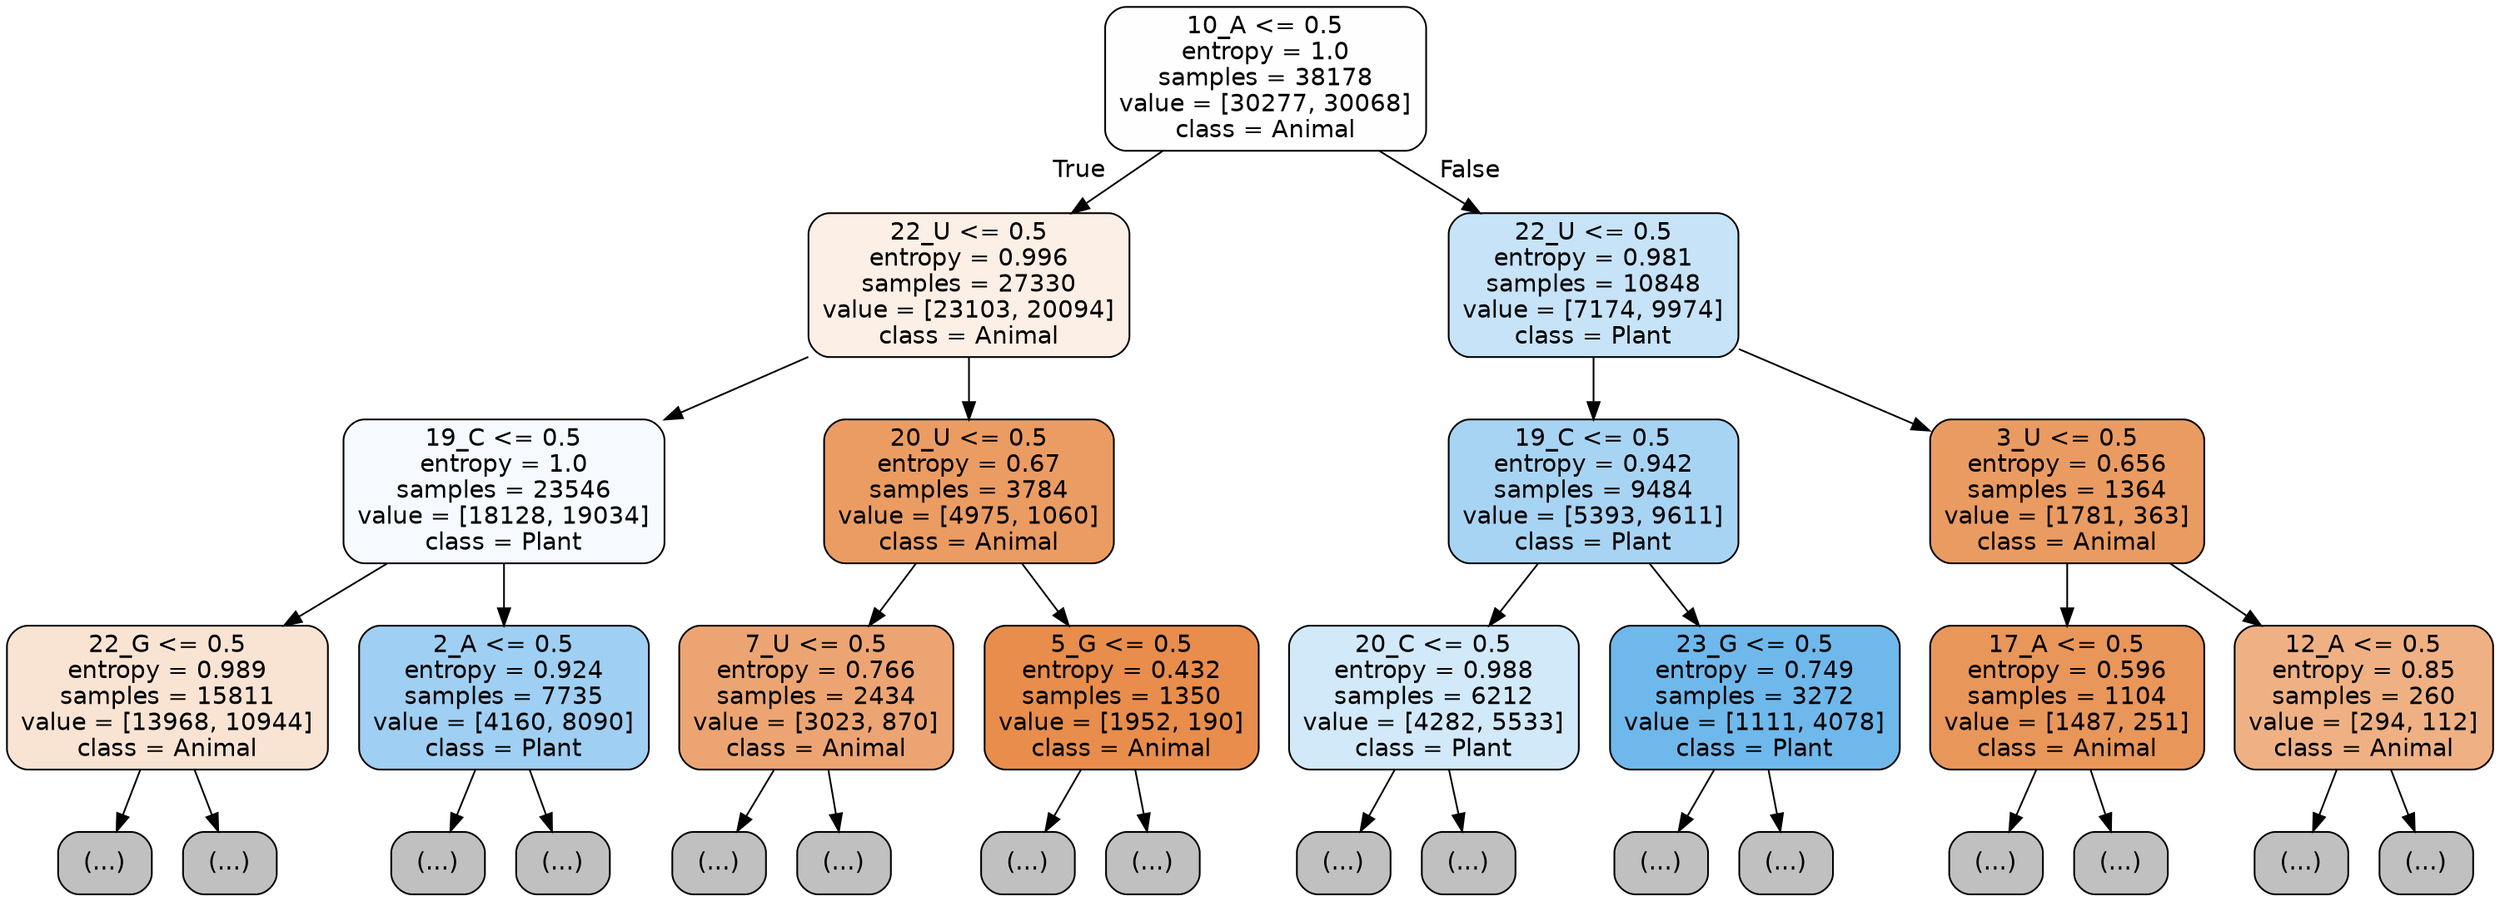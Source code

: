 digraph Tree {
node [shape=box, style="filled, rounded", color="black", fontname="helvetica"] ;
edge [fontname="helvetica"] ;
0 [label="10_A <= 0.5\nentropy = 1.0\nsamples = 38178\nvalue = [30277, 30068]\nclass = Animal", fillcolor="#fffefe"] ;
1 [label="22_U <= 0.5\nentropy = 0.996\nsamples = 27330\nvalue = [23103, 20094]\nclass = Animal", fillcolor="#fcefe5"] ;
0 -> 1 [labeldistance=2.5, labelangle=45, headlabel="True"] ;
2 [label="19_C <= 0.5\nentropy = 1.0\nsamples = 23546\nvalue = [18128, 19034]\nclass = Plant", fillcolor="#f6fafe"] ;
1 -> 2 ;
3 [label="22_G <= 0.5\nentropy = 0.989\nsamples = 15811\nvalue = [13968, 10944]\nclass = Animal", fillcolor="#f9e4d4"] ;
2 -> 3 ;
4 [label="(...)", fillcolor="#C0C0C0"] ;
3 -> 4 ;
7041 [label="(...)", fillcolor="#C0C0C0"] ;
3 -> 7041 ;
8172 [label="2_A <= 0.5\nentropy = 0.924\nsamples = 7735\nvalue = [4160, 8090]\nclass = Plant", fillcolor="#9fcff2"] ;
2 -> 8172 ;
8173 [label="(...)", fillcolor="#C0C0C0"] ;
8172 -> 8173 ;
10428 [label="(...)", fillcolor="#C0C0C0"] ;
8172 -> 10428 ;
11077 [label="20_U <= 0.5\nentropy = 0.67\nsamples = 3784\nvalue = [4975, 1060]\nclass = Animal", fillcolor="#eb9c63"] ;
1 -> 11077 ;
11078 [label="7_U <= 0.5\nentropy = 0.766\nsamples = 2434\nvalue = [3023, 870]\nclass = Animal", fillcolor="#eca572"] ;
11077 -> 11078 ;
11079 [label="(...)", fillcolor="#C0C0C0"] ;
11078 -> 11079 ;
11898 [label="(...)", fillcolor="#C0C0C0"] ;
11078 -> 11898 ;
12149 [label="5_G <= 0.5\nentropy = 0.432\nsamples = 1350\nvalue = [1952, 190]\nclass = Animal", fillcolor="#e88d4c"] ;
11077 -> 12149 ;
12150 [label="(...)", fillcolor="#C0C0C0"] ;
12149 -> 12150 ;
12393 [label="(...)", fillcolor="#C0C0C0"] ;
12149 -> 12393 ;
12498 [label="22_U <= 0.5\nentropy = 0.981\nsamples = 10848\nvalue = [7174, 9974]\nclass = Plant", fillcolor="#c7e3f8"] ;
0 -> 12498 [labeldistance=2.5, labelangle=-45, headlabel="False"] ;
12499 [label="19_C <= 0.5\nentropy = 0.942\nsamples = 9484\nvalue = [5393, 9611]\nclass = Plant", fillcolor="#a8d4f4"] ;
12498 -> 12499 ;
12500 [label="20_C <= 0.5\nentropy = 0.988\nsamples = 6212\nvalue = [4282, 5533]\nclass = Plant", fillcolor="#d2e9f9"] ;
12499 -> 12500 ;
12501 [label="(...)", fillcolor="#C0C0C0"] ;
12500 -> 12501 ;
14794 [label="(...)", fillcolor="#C0C0C0"] ;
12500 -> 14794 ;
15457 [label="23_G <= 0.5\nentropy = 0.749\nsamples = 3272\nvalue = [1111, 4078]\nclass = Plant", fillcolor="#6fb8ec"] ;
12499 -> 15457 ;
15458 [label="(...)", fillcolor="#C0C0C0"] ;
15457 -> 15458 ;
16265 [label="(...)", fillcolor="#C0C0C0"] ;
15457 -> 16265 ;
16296 [label="3_U <= 0.5\nentropy = 0.656\nsamples = 1364\nvalue = [1781, 363]\nclass = Animal", fillcolor="#ea9b61"] ;
12498 -> 16296 ;
16297 [label="17_A <= 0.5\nentropy = 0.596\nsamples = 1104\nvalue = [1487, 251]\nclass = Animal", fillcolor="#e9965a"] ;
16296 -> 16297 ;
16298 [label="(...)", fillcolor="#C0C0C0"] ;
16297 -> 16298 ;
16569 [label="(...)", fillcolor="#C0C0C0"] ;
16297 -> 16569 ;
16634 [label="12_A <= 0.5\nentropy = 0.85\nsamples = 260\nvalue = [294, 112]\nclass = Animal", fillcolor="#efb184"] ;
16296 -> 16634 ;
16635 [label="(...)", fillcolor="#C0C0C0"] ;
16634 -> 16635 ;
16728 [label="(...)", fillcolor="#C0C0C0"] ;
16634 -> 16728 ;
}